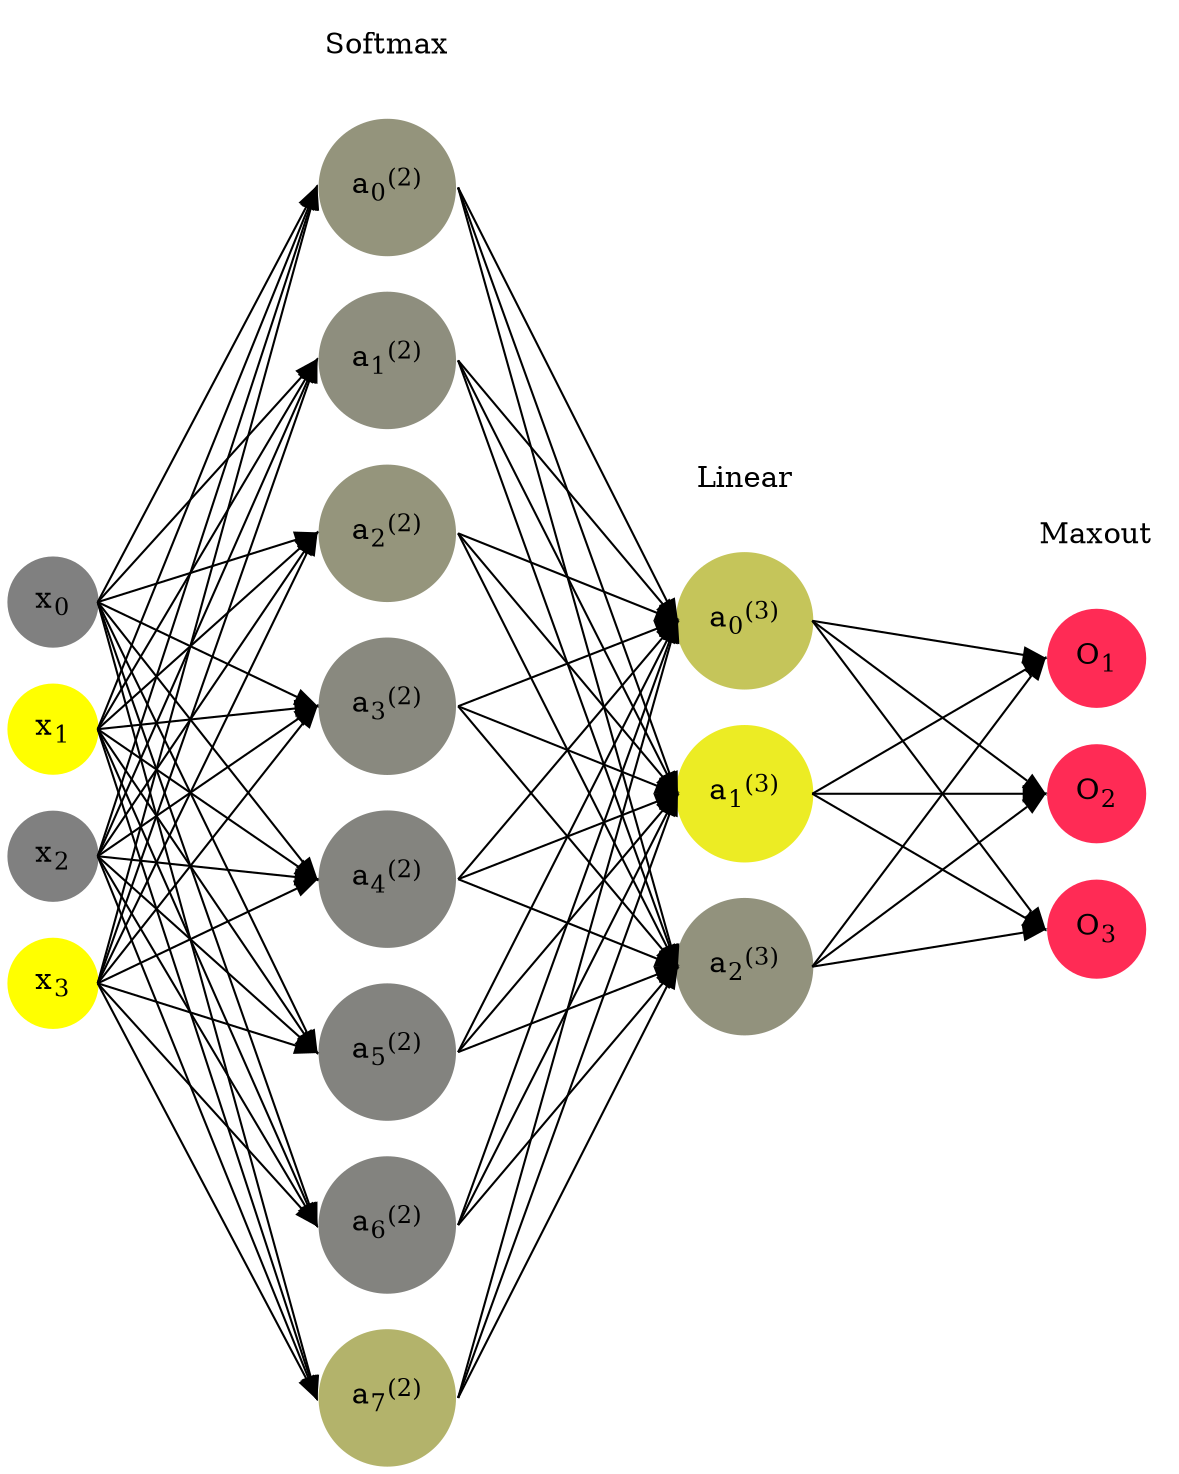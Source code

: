 digraph G {
	rankdir = LR;
	splines=false;
	edge[style=invis];
	ranksep= 1.4;
	{
	node [shape=circle, color="0.1667, 0.0, 0.5", style=filled, fillcolor="0.1667, 0.0, 0.5"];
	x0 [label=<x<sub>0</sub>>];
	}
	{
	node [shape=circle, color="0.1667, 1.0, 1.0", style=filled, fillcolor="0.1667, 1.0, 1.0"];
	x1 [label=<x<sub>1</sub>>];
	}
	{
	node [shape=circle, color="0.1667, 0.0, 0.5", style=filled, fillcolor="0.1667, 0.0, 0.5"];
	x2 [label=<x<sub>2</sub>>];
	}
	{
	node [shape=circle, color="0.1667, 1.0, 1.0", style=filled, fillcolor="0.1667, 1.0, 1.0"];
	x3 [label=<x<sub>3</sub>>];
	}
	{
	node [shape=circle, color="0.1667, 0.157517, 0.578758", style=filled, fillcolor="0.1667, 0.157517, 0.578758"];
	a02 [label=<a<sub>0</sub><sup>(2)</sup>>];
	}
	{
	node [shape=circle, color="0.1667, 0.109747, 0.554873", style=filled, fillcolor="0.1667, 0.109747, 0.554873"];
	a12 [label=<a<sub>1</sub><sup>(2)</sup>>];
	}
	{
	node [shape=circle, color="0.1667, 0.169854, 0.584927", style=filled, fillcolor="0.1667, 0.169854, 0.584927"];
	a22 [label=<a<sub>2</sub><sup>(2)</sup>>];
	}
	{
	node [shape=circle, color="0.1667, 0.074253, 0.537127", style=filled, fillcolor="0.1667, 0.074253, 0.537127"];
	a32 [label=<a<sub>3</sub><sup>(2)</sup>>];
	}
	{
	node [shape=circle, color="0.1667, 0.032924, 0.516462", style=filled, fillcolor="0.1667, 0.032924, 0.516462"];
	a42 [label=<a<sub>4</sub><sup>(2)</sup>>];
	}
	{
	node [shape=circle, color="0.1667, 0.027702, 0.513851", style=filled, fillcolor="0.1667, 0.027702, 0.513851"];
	a52 [label=<a<sub>5</sub><sup>(2)</sup>>];
	}
	{
	node [shape=circle, color="0.1667, 0.024700, 0.512350", style=filled, fillcolor="0.1667, 0.024700, 0.512350"];
	a62 [label=<a<sub>6</sub><sup>(2)</sup>>];
	}
	{
	node [shape=circle, color="0.1667, 0.403304, 0.701652", style=filled, fillcolor="0.1667, 0.403304, 0.701652"];
	a72 [label=<a<sub>7</sub><sup>(2)</sup>>];
	}
	{
	node [shape=circle, color="0.1667, 0.541241, 0.770621", style=filled, fillcolor="0.1667, 0.541241, 0.770621"];
	a03 [label=<a<sub>0</sub><sup>(3)</sup>>];
	}
	{
	node [shape=circle, color="0.1667, 0.844956, 0.922478", style=filled, fillcolor="0.1667, 0.844956, 0.922478"];
	a13 [label=<a<sub>1</sub><sup>(3)</sup>>];
	}
	{
	node [shape=circle, color="0.1667, 0.148217, 0.574109", style=filled, fillcolor="0.1667, 0.148217, 0.574109"];
	a23 [label=<a<sub>2</sub><sup>(3)</sup>>];
	}
	{
	node [shape=circle, color="0.9667, 0.83, 1.0", style=filled, fillcolor="0.9667, 0.83, 1.0"];
	O1 [label=<O<sub>1</sub>>];
	}
	{
	node [shape=circle, color="0.9667, 0.83, 1.0", style=filled, fillcolor="0.9667, 0.83, 1.0"];
	O2 [label=<O<sub>2</sub>>];
	}
	{
	node [shape=circle, color="0.9667, 0.83, 1.0", style=filled, fillcolor="0.9667, 0.83, 1.0"];
	O3 [label=<O<sub>3</sub>>];
	}
	{
	rank=same;
	x0->x1->x2->x3;
	}
	{
	rank=same;
	a02->a12->a22->a32->a42->a52->a62->a72;
	}
	{
	rank=same;
	a03->a13->a23;
	}
	{
	rank=same;
	O1->O2->O3;
	}
	l1 [shape=plaintext,label="Softmax"];
	l1->a02;
	{rank=same; l1;a02};
	l2 [shape=plaintext,label="Linear"];
	l2->a03;
	{rank=same; l2;a03};
	l3 [shape=plaintext,label="Maxout"];
	l3->O1;
	{rank=same; l3;O1};
edge[style=solid, tailport=e, headport=w];
	{x0;x1;x2;x3} -> {a02;a12;a22;a32;a42;a52;a62;a72};
	{a02;a12;a22;a32;a42;a52;a62;a72} -> {a03;a13;a23};
	{a03;a13;a23} -> {O1,O2,O3};
}